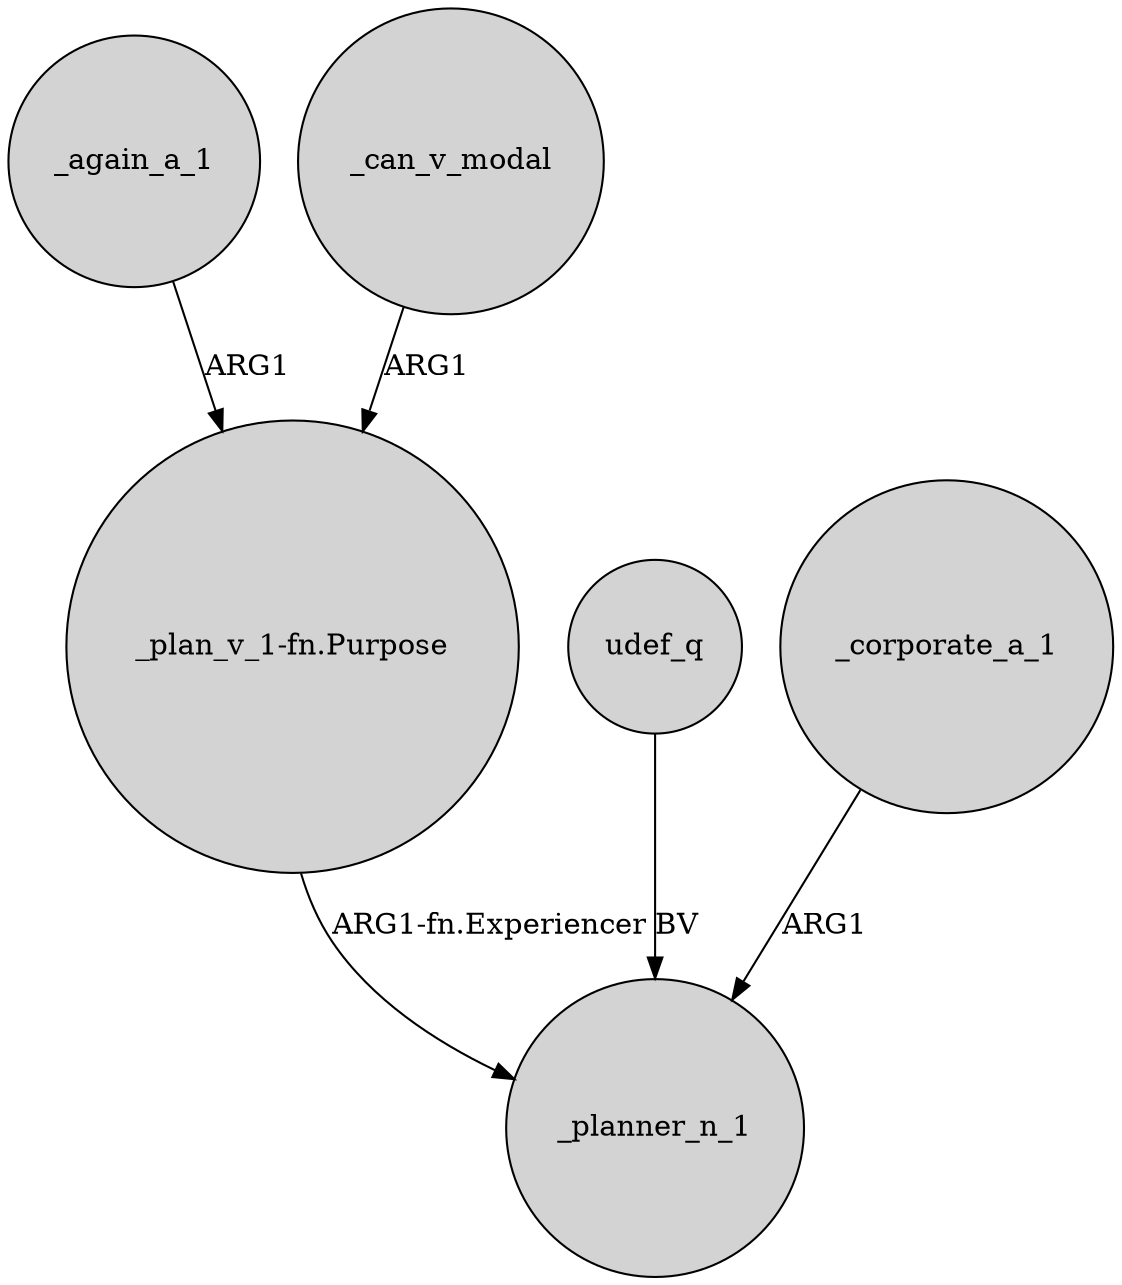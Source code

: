 digraph {
	node [shape=circle style=filled]
	_again_a_1 -> "_plan_v_1-fn.Purpose" [label=ARG1]
	"_plan_v_1-fn.Purpose" -> _planner_n_1 [label="ARG1-fn.Experiencer"]
	_can_v_modal -> "_plan_v_1-fn.Purpose" [label=ARG1]
	udef_q -> _planner_n_1 [label=BV]
	_corporate_a_1 -> _planner_n_1 [label=ARG1]
}
